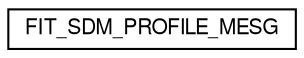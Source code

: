 digraph "Graphical Class Hierarchy"
{
  edge [fontname="FreeSans",fontsize="10",labelfontname="FreeSans",labelfontsize="10"];
  node [fontname="FreeSans",fontsize="10",shape=record];
  rankdir="LR";
  Node1 [label="FIT_SDM_PROFILE_MESG",height=0.2,width=0.4,color="black", fillcolor="white", style="filled",URL="$struct_f_i_t___s_d_m___p_r_o_f_i_l_e___m_e_s_g.html"];
}
